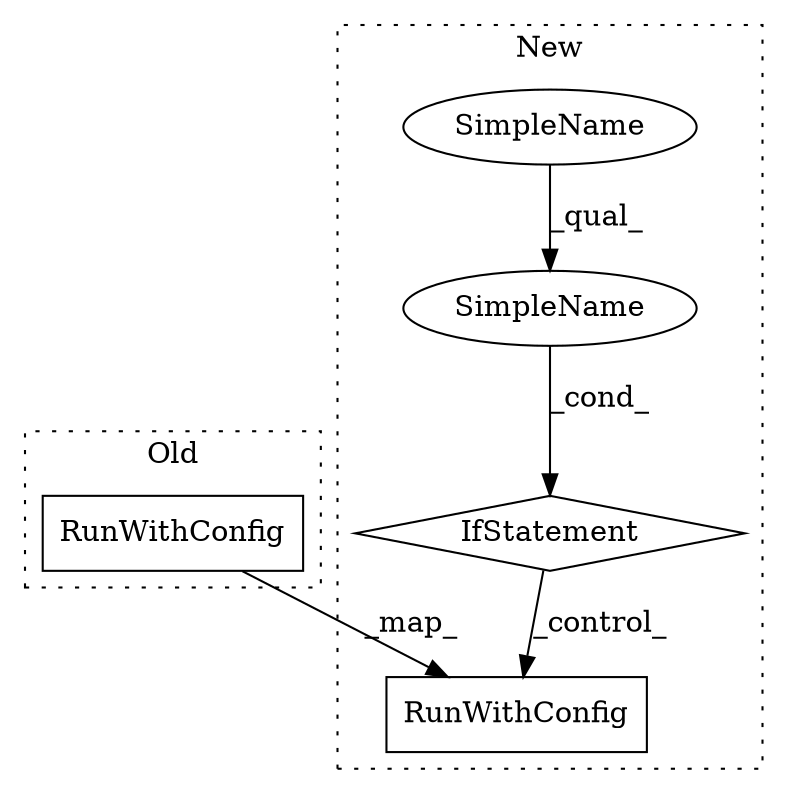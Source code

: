 digraph G {
subgraph cluster0 {
1 [label="RunWithConfig" a="32" s="1033,1053" l="14,1" shape="box"];
label = "Old";
style="dotted";
}
subgraph cluster1 {
2 [label="RunWithConfig" a="32" s="1039,1060" l="15,1" shape="box"];
3 [label="IfStatement" a="25" s="1000,1022" l="4,2" shape="diamond"];
4 [label="SimpleName" a="42" s="1004" l="18" shape="ellipse"];
5 [label="SimpleName" a="42" s="1004" l="6" shape="ellipse"];
label = "New";
style="dotted";
}
1 -> 2 [label="_map_"];
3 -> 2 [label="_control_"];
4 -> 3 [label="_cond_"];
5 -> 4 [label="_qual_"];
}